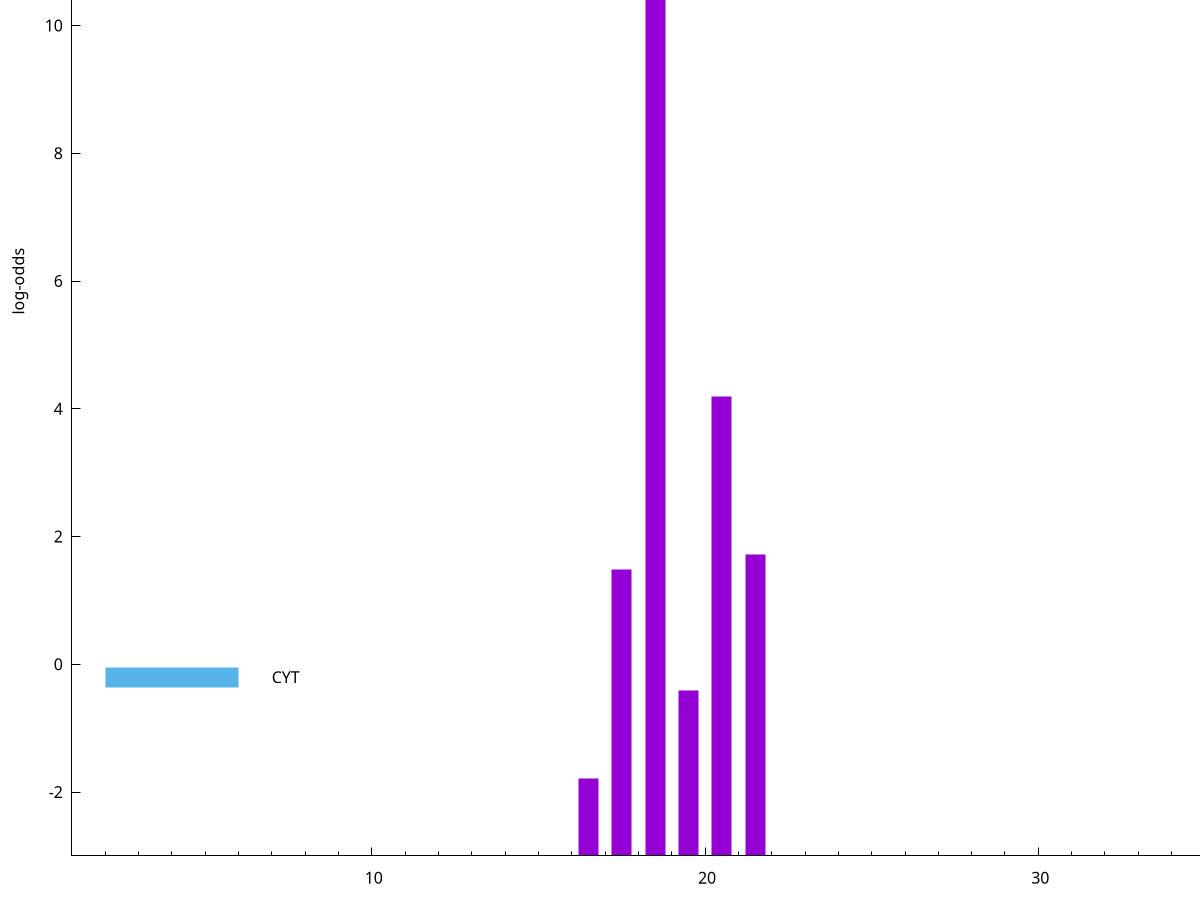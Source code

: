 set title "LipoP predictions for SRR5666441.gff"
set size 2., 1.4
set xrange [1:70] 
set mxtics 10
set yrange [-3:15]
set y2range [0:18]
set ylabel "log-odds"
set term postscript eps color solid "Helvetica" 30
set output "SRR5666441.gff16.eps"
set arrow from 2,10.5526 to 6,10.5526 nohead lt 1 lw 20
set label "SpI" at 7,10.5526
set arrow from 2,-0.200913 to 6,-0.200913 nohead lt 3 lw 20
set label "CYT" at 7,-0.200913
set arrow from 2,10.5526 to 6,10.5526 nohead lt 1 lw 20
set label "SpI" at 7,10.5526
# NOTE: The scores below are the log-odds scores with the threshold
# NOTE: subtracted (a hack to make gnuplot make the histogram all
# NOTE: look nice).
plot "-" axes x1y2 title "" with impulses lt 1 lw 20
18.500000 13.527700
20.500000 7.189090
21.500000 4.721760
17.500000 4.477240
19.500000 2.591653
16.500000 1.217580
e
exit
